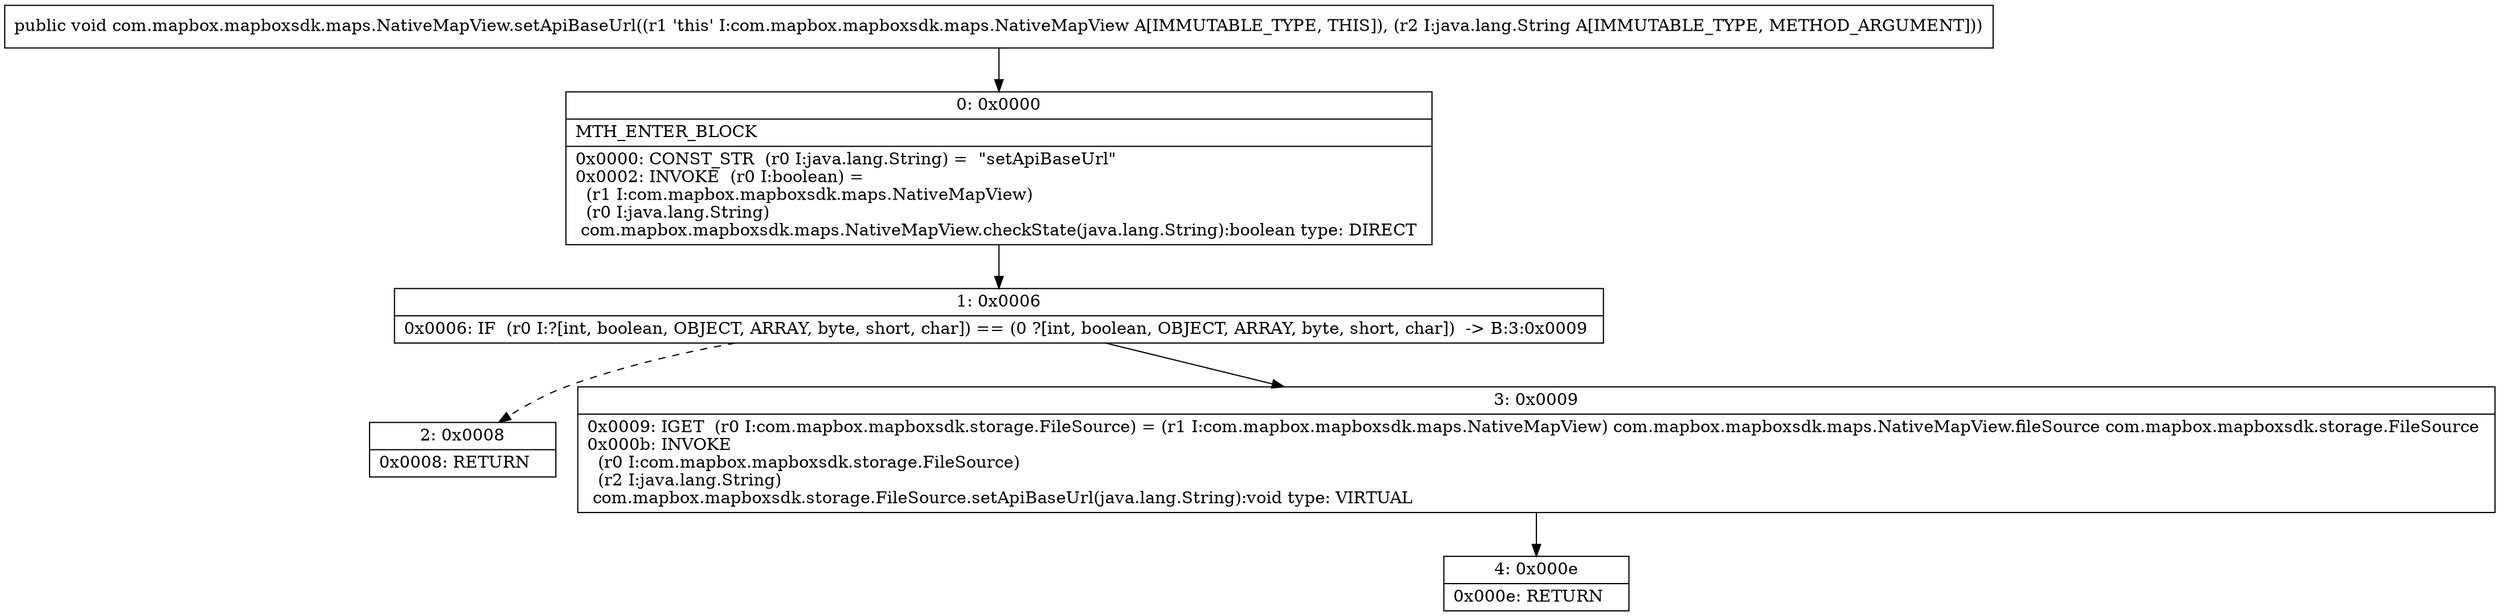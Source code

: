digraph "CFG forcom.mapbox.mapboxsdk.maps.NativeMapView.setApiBaseUrl(Ljava\/lang\/String;)V" {
Node_0 [shape=record,label="{0\:\ 0x0000|MTH_ENTER_BLOCK\l|0x0000: CONST_STR  (r0 I:java.lang.String) =  \"setApiBaseUrl\" \l0x0002: INVOKE  (r0 I:boolean) = \l  (r1 I:com.mapbox.mapboxsdk.maps.NativeMapView)\l  (r0 I:java.lang.String)\l com.mapbox.mapboxsdk.maps.NativeMapView.checkState(java.lang.String):boolean type: DIRECT \l}"];
Node_1 [shape=record,label="{1\:\ 0x0006|0x0006: IF  (r0 I:?[int, boolean, OBJECT, ARRAY, byte, short, char]) == (0 ?[int, boolean, OBJECT, ARRAY, byte, short, char])  \-\> B:3:0x0009 \l}"];
Node_2 [shape=record,label="{2\:\ 0x0008|0x0008: RETURN   \l}"];
Node_3 [shape=record,label="{3\:\ 0x0009|0x0009: IGET  (r0 I:com.mapbox.mapboxsdk.storage.FileSource) = (r1 I:com.mapbox.mapboxsdk.maps.NativeMapView) com.mapbox.mapboxsdk.maps.NativeMapView.fileSource com.mapbox.mapboxsdk.storage.FileSource \l0x000b: INVOKE  \l  (r0 I:com.mapbox.mapboxsdk.storage.FileSource)\l  (r2 I:java.lang.String)\l com.mapbox.mapboxsdk.storage.FileSource.setApiBaseUrl(java.lang.String):void type: VIRTUAL \l}"];
Node_4 [shape=record,label="{4\:\ 0x000e|0x000e: RETURN   \l}"];
MethodNode[shape=record,label="{public void com.mapbox.mapboxsdk.maps.NativeMapView.setApiBaseUrl((r1 'this' I:com.mapbox.mapboxsdk.maps.NativeMapView A[IMMUTABLE_TYPE, THIS]), (r2 I:java.lang.String A[IMMUTABLE_TYPE, METHOD_ARGUMENT])) }"];
MethodNode -> Node_0;
Node_0 -> Node_1;
Node_1 -> Node_2[style=dashed];
Node_1 -> Node_3;
Node_3 -> Node_4;
}

